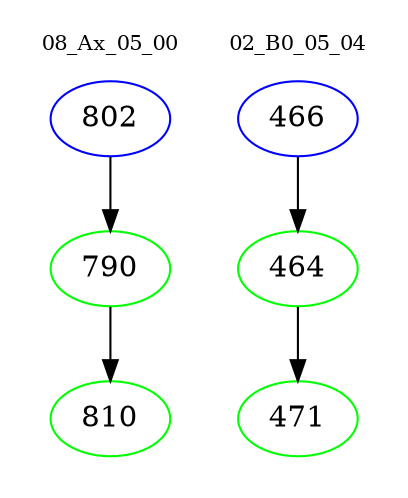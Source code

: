 digraph{
subgraph cluster_0 {
color = white
label = "08_Ax_05_00";
fontsize=10;
T0_802 [label="802", color="blue"]
T0_802 -> T0_790 [color="black"]
T0_790 [label="790", color="green"]
T0_790 -> T0_810 [color="black"]
T0_810 [label="810", color="green"]
}
subgraph cluster_1 {
color = white
label = "02_B0_05_04";
fontsize=10;
T1_466 [label="466", color="blue"]
T1_466 -> T1_464 [color="black"]
T1_464 [label="464", color="green"]
T1_464 -> T1_471 [color="black"]
T1_471 [label="471", color="green"]
}
}
